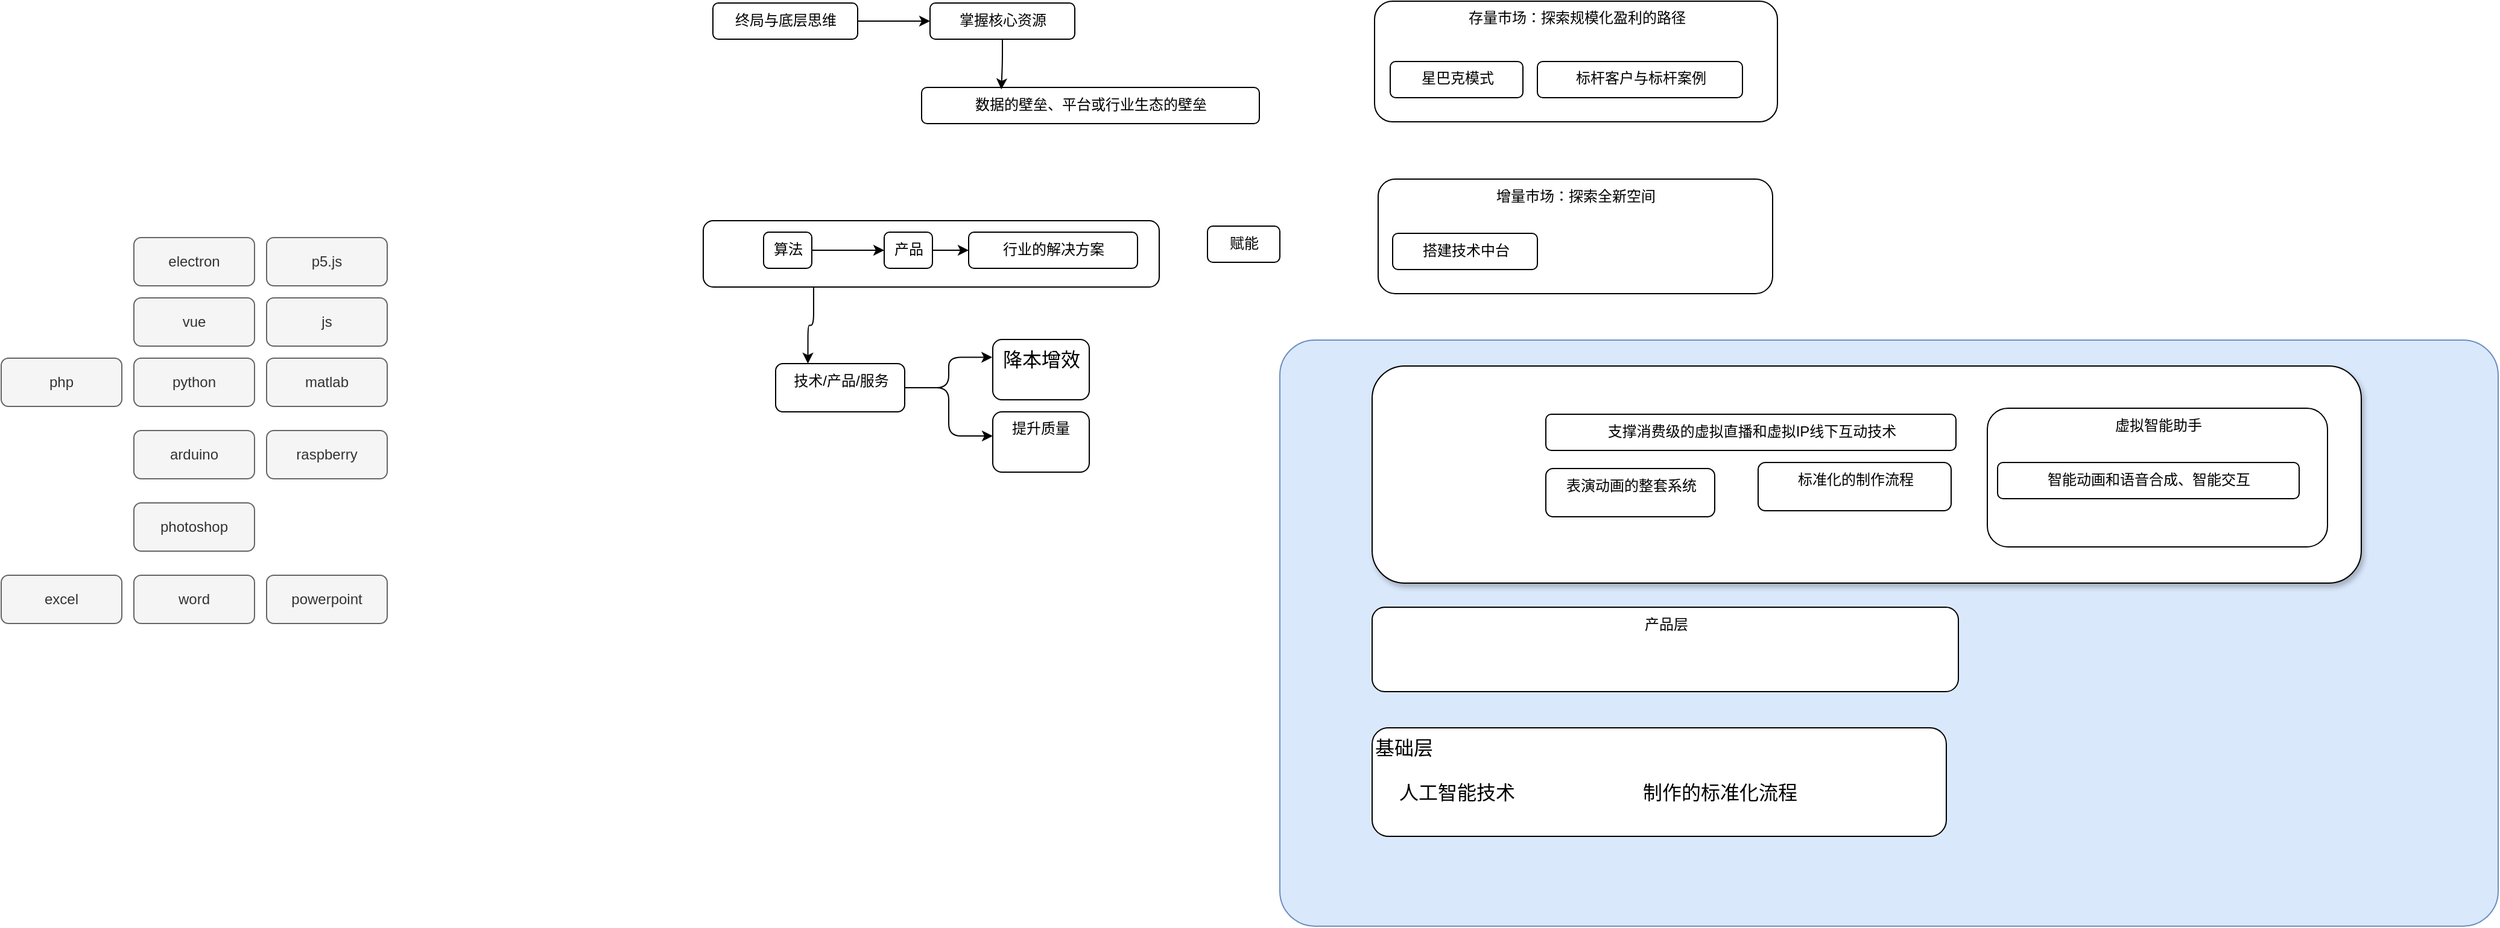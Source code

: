 <mxfile version="11.0.0" type="github"><diagram id="ecTDb9o4vRD-fs0k6Ajf" name="tech"><mxGraphModel dx="1040" dy="528" grid="1" gridSize="10" guides="1" tooltips="1" connect="1" arrows="1" fold="1" page="1" pageScale="1" pageWidth="827" pageHeight="1169" math="0" shadow="0"><root><mxCell id="0"/><mxCell id="1" parent="0"/><mxCell id="VaXoUR7NiQwZVs5_u3zK-2" value="" style="rounded=1;whiteSpace=wrap;html=1;strokeColor=#6c8ebf;fillColor=#dae8fc;gradientColor=none;fontSize=25;align=center;arcSize=6;" vertex="1" parent="1"><mxGeometry x="1170" y="325" width="1010" height="486" as="geometry"/></mxCell><mxCell id="VPsYQ06ik7PNply1-zld-22" style="edgeStyle=orthogonalEdgeStyle;rounded=1;orthogonalLoop=1;jettySize=auto;html=1;exitX=0.242;exitY=0.998;exitDx=0;exitDy=0;entryX=0.25;entryY=0;entryDx=0;entryDy=0;fontSize=12;exitPerimeter=0;verticalAlign=top;fillColor=#ffffff;gradientColor=none;" parent="1" source="VPsYQ06ik7PNply1-zld-21" target="VPsYQ06ik7PNply1-zld-16" edge="1"><mxGeometry relative="1" as="geometry"/></mxCell><mxCell id="VPsYQ06ik7PNply1-zld-21" value="" style="rounded=1;whiteSpace=wrap;html=1;fontSize=12;verticalAlign=top;gradientColor=none;" parent="1" vertex="1"><mxGeometry x="692" y="226" width="378" height="55" as="geometry"/></mxCell><mxCell id="ZXVHdEGlCmnWvcMWhIiE-1" value="js" style="rounded=1;whiteSpace=wrap;html=1;fillColor=#f5f5f5;strokeColor=#666666;fontColor=#333333;" parent="1" vertex="1"><mxGeometry x="330" y="290" width="100" height="40" as="geometry"/></mxCell><mxCell id="ZXVHdEGlCmnWvcMWhIiE-2" value="vue" style="rounded=1;whiteSpace=wrap;html=1;fillColor=#f5f5f5;strokeColor=#666666;fontColor=#333333;" parent="1" vertex="1"><mxGeometry x="220" y="290" width="100" height="40" as="geometry"/></mxCell><mxCell id="ZXVHdEGlCmnWvcMWhIiE-3" value="python" style="rounded=1;whiteSpace=wrap;html=1;fillColor=#f5f5f5;strokeColor=#666666;fontColor=#333333;" parent="1" vertex="1"><mxGeometry x="220" y="340" width="100" height="40" as="geometry"/></mxCell><mxCell id="ZXVHdEGlCmnWvcMWhIiE-4" value="matlab" style="rounded=1;whiteSpace=wrap;html=1;fillColor=#f5f5f5;strokeColor=#666666;fontColor=#333333;" parent="1" vertex="1"><mxGeometry x="330" y="340" width="100" height="40" as="geometry"/></mxCell><mxCell id="ZXVHdEGlCmnWvcMWhIiE-5" value="arduino" style="rounded=1;whiteSpace=wrap;html=1;fillColor=#f5f5f5;strokeColor=#666666;fontColor=#333333;" parent="1" vertex="1"><mxGeometry x="220" y="400" width="100" height="40" as="geometry"/></mxCell><mxCell id="ZXVHdEGlCmnWvcMWhIiE-6" value="raspberry" style="rounded=1;whiteSpace=wrap;html=1;fillColor=#f5f5f5;strokeColor=#666666;fontColor=#333333;" parent="1" vertex="1"><mxGeometry x="330" y="400" width="100" height="40" as="geometry"/></mxCell><mxCell id="ZXVHdEGlCmnWvcMWhIiE-8" value="php" style="rounded=1;whiteSpace=wrap;html=1;fillColor=#f5f5f5;strokeColor=#666666;fontColor=#333333;" parent="1" vertex="1"><mxGeometry x="110" y="340" width="100" height="40" as="geometry"/></mxCell><mxCell id="ZXVHdEGlCmnWvcMWhIiE-9" value="electron" style="rounded=1;whiteSpace=wrap;html=1;fillColor=#f5f5f5;strokeColor=#666666;fontColor=#333333;" parent="1" vertex="1"><mxGeometry x="220" y="240" width="100" height="40" as="geometry"/></mxCell><mxCell id="ZXVHdEGlCmnWvcMWhIiE-10" value="photoshop" style="rounded=1;whiteSpace=wrap;html=1;fillColor=#f5f5f5;strokeColor=#666666;fontColor=#333333;" parent="1" vertex="1"><mxGeometry x="220" y="460" width="100" height="40" as="geometry"/></mxCell><mxCell id="ZXVHdEGlCmnWvcMWhIiE-11" value="excel" style="rounded=1;whiteSpace=wrap;html=1;fillColor=#f5f5f5;strokeColor=#666666;fontColor=#333333;" parent="1" vertex="1"><mxGeometry x="110" y="520" width="100" height="40" as="geometry"/></mxCell><mxCell id="ZXVHdEGlCmnWvcMWhIiE-12" value="word" style="rounded=1;whiteSpace=wrap;html=1;fillColor=#f5f5f5;strokeColor=#666666;fontColor=#333333;" parent="1" vertex="1"><mxGeometry x="220" y="520" width="100" height="40" as="geometry"/></mxCell><mxCell id="ZXVHdEGlCmnWvcMWhIiE-13" value="powerpoint" style="rounded=1;whiteSpace=wrap;html=1;fillColor=#f5f5f5;strokeColor=#666666;fontColor=#333333;" parent="1" vertex="1"><mxGeometry x="330" y="520" width="100" height="40" as="geometry"/></mxCell><mxCell id="ZXVHdEGlCmnWvcMWhIiE-14" value="p5.js" style="rounded=1;whiteSpace=wrap;html=1;fillColor=#f5f5f5;strokeColor=#666666;fontColor=#333333;" parent="1" vertex="1"><mxGeometry x="330" y="240" width="100" height="40" as="geometry"/></mxCell><mxCell id="VPsYQ06ik7PNply1-zld-2" value="&lt;font style=&quot;font-size: 16px&quot;&gt;降本增效&lt;/font&gt;" style="text;html=1;resizable=0;points=[];autosize=1;align=center;verticalAlign=top;fontSize=12;rounded=1;strokeColor=#000000;fillColor=#ffffff;" parent="1" vertex="1"><mxGeometry x="932" y="324.5" width="80" height="50" as="geometry"/></mxCell><mxCell id="VPsYQ06ik7PNply1-zld-4" value="提升质量&#10;" style="text;resizable=0;points=[];autosize=1;align=center;verticalAlign=top;fontSize=12;rounded=1;strokeColor=#000000;fillColor=#ffffff;" parent="1" vertex="1"><mxGeometry x="932" y="384.5" width="80" height="50" as="geometry"/></mxCell><mxCell id="VPsYQ06ik7PNply1-zld-6" value="数据的壁垒、平台或行业生态的壁垒" style="text;html=1;fontSize=12;rounded=1;align=center;strokeColor=#000000;fillColor=#ffffff;" parent="1" vertex="1"><mxGeometry x="873" y="115.5" width="280" height="30" as="geometry"/></mxCell><mxCell id="VPsYQ06ik7PNply1-zld-9" style="edgeStyle=orthogonalEdgeStyle;rounded=1;orthogonalLoop=1;jettySize=auto;html=1;exitX=1;exitY=0.5;exitDx=0;exitDy=0;entryX=0;entryY=0.5;entryDx=0;entryDy=0;fontSize=12;verticalAlign=top;fillColor=#ffffff;gradientColor=none;" parent="1" source="VPsYQ06ik7PNply1-zld-7" target="VPsYQ06ik7PNply1-zld-8" edge="1"><mxGeometry relative="1" as="geometry"/></mxCell><mxCell id="VPsYQ06ik7PNply1-zld-7" value="终局与底层思维" style="text;html=1;fontSize=12;rounded=1;align=center;strokeColor=#000000;fillColor=#ffffff;" parent="1" vertex="1"><mxGeometry x="700" y="45.5" width="120" height="30" as="geometry"/></mxCell><mxCell id="VPsYQ06ik7PNply1-zld-10" style="edgeStyle=orthogonalEdgeStyle;rounded=1;orthogonalLoop=1;jettySize=auto;html=1;exitX=0.5;exitY=1;exitDx=0;exitDy=0;entryX=0.236;entryY=0.053;entryDx=0;entryDy=0;entryPerimeter=0;fontSize=12;verticalAlign=top;fillColor=#ffffff;gradientColor=none;" parent="1" source="VPsYQ06ik7PNply1-zld-8" target="VPsYQ06ik7PNply1-zld-6" edge="1"><mxGeometry relative="1" as="geometry"/></mxCell><mxCell id="VPsYQ06ik7PNply1-zld-8" value="掌握核心资源" style="text;html=1;fontSize=12;rounded=1;align=center;strokeColor=#000000;fillColor=#ffffff;" parent="1" vertex="1"><mxGeometry x="880" y="45.5" width="120" height="30" as="geometry"/></mxCell><mxCell id="VPsYQ06ik7PNply1-zld-14" style="edgeStyle=orthogonalEdgeStyle;rounded=1;orthogonalLoop=1;jettySize=auto;html=1;exitX=1;exitY=0.5;exitDx=0;exitDy=0;entryX=0;entryY=0.5;entryDx=0;entryDy=0;fontSize=12;verticalAlign=top;fillColor=#ffffff;gradientColor=none;" parent="1" source="VPsYQ06ik7PNply1-zld-11" target="VPsYQ06ik7PNply1-zld-12" edge="1"><mxGeometry relative="1" as="geometry"/></mxCell><mxCell id="VPsYQ06ik7PNply1-zld-11" value="算法" style="text;html=1;fontSize=12;rounded=1;align=center;strokeColor=#000000;fillColor=#ffffff;" parent="1" vertex="1"><mxGeometry x="742" y="235.5" width="40" height="30" as="geometry"/></mxCell><mxCell id="VPsYQ06ik7PNply1-zld-15" style="edgeStyle=orthogonalEdgeStyle;rounded=1;orthogonalLoop=1;jettySize=auto;html=1;exitX=1;exitY=0.5;exitDx=0;exitDy=0;fontSize=12;verticalAlign=top;fillColor=#ffffff;gradientColor=none;" parent="1" source="VPsYQ06ik7PNply1-zld-12" target="VPsYQ06ik7PNply1-zld-13" edge="1"><mxGeometry relative="1" as="geometry"/></mxCell><mxCell id="VPsYQ06ik7PNply1-zld-12" value="产品" style="text;html=1;fontSize=12;rounded=1;align=center;strokeColor=#000000;fillColor=#ffffff;" parent="1" vertex="1"><mxGeometry x="842" y="235.5" width="40" height="30" as="geometry"/></mxCell><mxCell id="VPsYQ06ik7PNply1-zld-13" value="行业的解决方案" style="text;html=1;fontSize=12;rounded=1;align=center;strokeColor=#000000;fillColor=#ffffff;" parent="1" vertex="1"><mxGeometry x="912" y="235.5" width="140" height="30" as="geometry"/></mxCell><mxCell id="VPsYQ06ik7PNply1-zld-19" style="edgeStyle=orthogonalEdgeStyle;rounded=1;orthogonalLoop=1;jettySize=auto;html=1;exitX=1;exitY=0.5;exitDx=0;exitDy=0;entryX=-0.005;entryY=0.295;entryDx=0;entryDy=0;entryPerimeter=0;fontSize=12;verticalAlign=top;fillColor=#ffffff;gradientColor=none;" parent="1" source="VPsYQ06ik7PNply1-zld-16" target="VPsYQ06ik7PNply1-zld-2" edge="1"><mxGeometry relative="1" as="geometry"/></mxCell><mxCell id="VPsYQ06ik7PNply1-zld-20" style="edgeStyle=orthogonalEdgeStyle;rounded=1;orthogonalLoop=1;jettySize=auto;html=1;exitX=1;exitY=0.5;exitDx=0;exitDy=0;entryX=0;entryY=0.4;entryDx=0;entryDy=0;entryPerimeter=0;fontSize=12;verticalAlign=top;fillColor=#ffffff;gradientColor=none;" parent="1" source="VPsYQ06ik7PNply1-zld-16" target="VPsYQ06ik7PNply1-zld-4" edge="1"><mxGeometry relative="1" as="geometry"/></mxCell><mxCell id="VPsYQ06ik7PNply1-zld-16" value="技术/产品/服务" style="text;html=1;fontSize=12;rounded=1;align=center;strokeColor=#000000;fillColor=#ffffff;" parent="1" vertex="1"><mxGeometry x="752" y="344.5" width="107" height="40" as="geometry"/></mxCell><mxCell id="VPsYQ06ik7PNply1-zld-23" value="赋能" style="text;html=1;fontSize=12;rounded=1;align=center;strokeColor=#000000;fillColor=#ffffff;" parent="1" vertex="1"><mxGeometry x="1110" y="230.5" width="60" height="30" as="geometry"/></mxCell><mxCell id="VPsYQ06ik7PNply1-zld-27" value="" style="group" parent="1" vertex="1" connectable="0"><mxGeometry x="1246.5" y="646.5" width="476" height="90" as="geometry"/></mxCell><mxCell id="VPsYQ06ik7PNply1-zld-24" value="基础层" style="text;html=1;fontSize=16;fillColor=#ffffff;strokeColor=#000000;rounded=1;" parent="VPsYQ06ik7PNply1-zld-27" vertex="1"><mxGeometry width="476" height="90" as="geometry"/></mxCell><mxCell id="VPsYQ06ik7PNply1-zld-25" value="人工智能技术" style="text;html=1;fontSize=16;" parent="VPsYQ06ik7PNply1-zld-27" vertex="1"><mxGeometry x="20.184" y="37.674" width="168.198" height="31.395" as="geometry"/></mxCell><mxCell id="VPsYQ06ik7PNply1-zld-26" value="制作的标准化流程" style="text;html=1;fontSize=16;" parent="VPsYQ06ik7PNply1-zld-27" vertex="1"><mxGeometry x="222.021" y="37.674" width="252.297" height="31.395" as="geometry"/></mxCell><mxCell id="VPsYQ06ik7PNply1-zld-28" value="产品层" style="text;html=1;fontSize=12;align=center;rounded=1;fillColor=#ffffff;strokeColor=#000000;" parent="1" vertex="1"><mxGeometry x="1246.5" y="546.5" width="486" height="70" as="geometry"/></mxCell><mxCell id="VPsYQ06ik7PNply1-zld-39" value="" style="group" parent="1" vertex="1" connectable="0"><mxGeometry x="1248.5" y="44" width="334" height="100" as="geometry"/></mxCell><mxCell id="VPsYQ06ik7PNply1-zld-38" value="存量市场：探索规模化盈利的路径" style="text;html=1;fontSize=12;rounded=1;align=center;strokeColor=#000000;fillColor=#ffffff;" parent="VPsYQ06ik7PNply1-zld-39" vertex="1"><mxGeometry width="334" height="100" as="geometry"/></mxCell><mxCell id="VPsYQ06ik7PNply1-zld-36" value="星巴克模式" style="text;html=1;fontSize=12;rounded=1;align=center;strokeColor=#000000;fillColor=#ffffff;" parent="VPsYQ06ik7PNply1-zld-39" vertex="1"><mxGeometry x="13" y="50" width="110" height="30" as="geometry"/></mxCell><mxCell id="VPsYQ06ik7PNply1-zld-37" value="标杆客户与标杆案例" style="text;html=1;fontSize=12;rounded=1;align=center;strokeColor=#000000;fillColor=#ffffff;" parent="VPsYQ06ik7PNply1-zld-39" vertex="1"><mxGeometry x="135" y="50" width="170" height="30" as="geometry"/></mxCell><mxCell id="VPsYQ06ik7PNply1-zld-41" value="" style="group" parent="1" vertex="1" connectable="0"><mxGeometry x="1246.5" y="346.5" width="820" height="180" as="geometry"/></mxCell><mxCell id="VPsYQ06ik7PNply1-zld-40" value="" style="rounded=1;whiteSpace=wrap;html=1;shadow=1;strokeColor=#000000;fillColor=#ffffff;gradientColor=none;fontSize=16;" parent="VPsYQ06ik7PNply1-zld-41" vertex="1"><mxGeometry width="820" height="180" as="geometry"/></mxCell><mxCell id="VPsYQ06ik7PNply1-zld-30" value="表演动画的整套系统" style="text;html=1;fontSize=12;rounded=1;align=center;strokeColor=#000000;fillColor=#ffffff;" parent="VPsYQ06ik7PNply1-zld-41" vertex="1"><mxGeometry x="144" y="85" width="140" height="40" as="geometry"/></mxCell><mxCell id="VPsYQ06ik7PNply1-zld-31" value="标准化的制作流程" style="text;html=1;fontSize=12;rounded=1;align=center;strokeColor=#000000;fillColor=#ffffff;" parent="VPsYQ06ik7PNply1-zld-41" vertex="1"><mxGeometry x="320" y="80" width="160" height="40" as="geometry"/></mxCell><mxCell id="VPsYQ06ik7PNply1-zld-32" value="支撑消费级的虚拟直播和虚拟IP线下互动技术" style="text;html=1;fontSize=12;rounded=1;align=center;strokeColor=#000000;fillColor=#ffffff;" parent="VPsYQ06ik7PNply1-zld-41" vertex="1"><mxGeometry x="144" y="40" width="340" height="30" as="geometry"/></mxCell><mxCell id="VPsYQ06ik7PNply1-zld-34" value="虚拟智能助手" style="text;html=1;fontSize=12;rounded=1;align=center;strokeColor=#000000;fillColor=#ffffff;" parent="VPsYQ06ik7PNply1-zld-41" vertex="1"><mxGeometry x="510" y="35" width="282" height="115" as="geometry"/></mxCell><mxCell id="VPsYQ06ik7PNply1-zld-35" value="智能动画和语音合成、智能交互" style="text;html=1;fontSize=12;rounded=1;align=center;strokeColor=#000000;fillColor=#ffffff;" parent="VPsYQ06ik7PNply1-zld-41" vertex="1"><mxGeometry x="518.5" y="80" width="250" height="30" as="geometry"/></mxCell><mxCell id="VPsYQ06ik7PNply1-zld-42" value="增量市场：探索全新空间" style="text;html=1;fontSize=12;rounded=1;align=center;strokeColor=#000000;fillColor=#ffffff;" parent="1" vertex="1"><mxGeometry x="1251.5" y="191.5" width="327" height="95" as="geometry"/></mxCell><mxCell id="VPsYQ06ik7PNply1-zld-43" value="搭建技术中台" style="text;html=1;fontSize=12;rounded=1;align=center;strokeColor=#000000;fillColor=#ffffff;" parent="1" vertex="1"><mxGeometry x="1263.5" y="236.5" width="120" height="30" as="geometry"/></mxCell></root></mxGraphModel></diagram><diagram id="ca1li5-KF6YO8cp2Y_kP" name="project"><mxGraphModel dx="2075" dy="634" grid="1" gridSize="10" guides="1" tooltips="1" connect="1" arrows="1" fold="1" page="1" pageScale="1" pageWidth="827" pageHeight="1169" math="0" shadow="0"><root><mxCell id="m3457keo9FupXRSIbWLm-0"/><mxCell id="m3457keo9FupXRSIbWLm-1" parent="m3457keo9FupXRSIbWLm-0"/><mxCell id="In27APT-pVp2Rn9OXxVW-10" style="edgeStyle=orthogonalEdgeStyle;curved=1;rounded=0;orthogonalLoop=1;jettySize=auto;html=1;exitX=1;exitY=0.5;exitDx=0;exitDy=0;fontSize=18;" parent="m3457keo9FupXRSIbWLm-1" source="In27APT-pVp2Rn9OXxVW-8" edge="1"><mxGeometry relative="1" as="geometry"><mxPoint x="-141" y="290.069" as="targetPoint"/></mxGeometry></mxCell><mxCell id="In27APT-pVp2Rn9OXxVW-8" value="产品组件" style="rounded=0;whiteSpace=wrap;html=1;fillColor=#f5f5f5;strokeColor=#666666;fontColor=#333333;verticalAlign=top;fontSize=18;" parent="m3457keo9FupXRSIbWLm-1" vertex="1"><mxGeometry x="-359" y="125" width="154" height="330" as="geometry"/></mxCell><mxCell id="In27APT-pVp2Rn9OXxVW-7" value="资源" style="rounded=0;whiteSpace=wrap;html=1;fillColor=#f5f5f5;strokeColor=#666666;fontColor=#333333;verticalAlign=top;fontSize=18;" parent="m3457keo9FupXRSIbWLm-1" vertex="1"><mxGeometry x="-561" y="125" width="154" height="375" as="geometry"/></mxCell><mxCell id="ypri4cJpuaV7u8Trk9pV-0" value="&lt;span&gt;视觉训练&lt;/span&gt;" style="rounded=0;whiteSpace=wrap;html=1;fillColor=#dae8fc;strokeColor=#6c8ebf;" parent="m3457keo9FupXRSIbWLm-1" vertex="1"><mxGeometry x="1110" y="70" width="120" height="60" as="geometry"/></mxCell><mxCell id="OaToVQBanFqrF4jM6dwJ-1" value="黄卡&lt;br&gt;曼陀罗卡&lt;br&gt;" style="rounded=0;whiteSpace=wrap;html=1;fillColor=#dae8fc;strokeColor=#6c8ebf;" parent="m3457keo9FupXRSIbWLm-1" vertex="1"><mxGeometry x="1110" y="150" width="120" height="60" as="geometry"/></mxCell><mxCell id="OaToVQBanFqrF4jM6dwJ-3" value="" style="edgeStyle=orthogonalEdgeStyle;rounded=0;orthogonalLoop=1;jettySize=auto;html=1;curved=1;fillColor=#dae8fc;strokeColor=#6c8ebf;" parent="m3457keo9FupXRSIbWLm-1" source="OaToVQBanFqrF4jM6dwJ-2" target="OaToVQBanFqrF4jM6dwJ-1" edge="1"><mxGeometry relative="1" as="geometry"/></mxCell><mxCell id="OaToVQBanFqrF4jM6dwJ-5" style="edgeStyle=orthogonalEdgeStyle;curved=1;rounded=0;orthogonalLoop=1;jettySize=auto;html=1;exitX=1;exitY=0.25;exitDx=0;exitDy=0;entryX=0;entryY=0.398;entryDx=0;entryDy=0;entryPerimeter=0;fillColor=#dae8fc;strokeColor=#6c8ebf;" parent="m3457keo9FupXRSIbWLm-1" source="OaToVQBanFqrF4jM6dwJ-2" target="ypri4cJpuaV7u8Trk9pV-0" edge="1"><mxGeometry relative="1" as="geometry"/></mxCell><mxCell id="OaToVQBanFqrF4jM6dwJ-2" value="p5.js" style="rounded=1;whiteSpace=wrap;html=1;fillColor=#dae8fc;strokeColor=#6c8ebf;" parent="m3457keo9FupXRSIbWLm-1" vertex="1"><mxGeometry x="940" y="140" width="120" height="60" as="geometry"/></mxCell><mxCell id="A-hKcF6BDMoXChO6cKDT-0" value="脚手架系列" style="text;html=1;strokeColor=none;fillColor=none;align=center;verticalAlign=middle;whiteSpace=wrap;rounded=0;fontSize=60;" parent="m3457keo9FupXRSIbWLm-1" vertex="1"><mxGeometry x="1710" y="50" width="330" height="50" as="geometry"/></mxCell><mxCell id="A-hKcF6BDMoXChO6cKDT-1" value="a b c" style="text;html=1;strokeColor=none;fillColor=none;align=left;verticalAlign=middle;whiteSpace=wrap;rounded=0;fontSize=16;" parent="m3457keo9FupXRSIbWLm-1" vertex="1"><mxGeometry x="1730" y="130" width="290" height="20" as="geometry"/></mxCell><mxCell id="In27APT-pVp2Rn9OXxVW-2" value="" style="edgeStyle=orthogonalEdgeStyle;rounded=0;orthogonalLoop=1;jettySize=auto;html=1;" parent="m3457keo9FupXRSIbWLm-1" source="In27APT-pVp2Rn9OXxVW-0" target="In27APT-pVp2Rn9OXxVW-1" edge="1"><mxGeometry relative="1" as="geometry"/></mxCell><mxCell id="In27APT-pVp2Rn9OXxVW-16" style="edgeStyle=orthogonalEdgeStyle;curved=1;rounded=0;orthogonalLoop=1;jettySize=auto;html=1;exitX=0;exitY=0.5;exitDx=0;exitDy=0;entryX=1;entryY=0.5;entryDx=0;entryDy=0;fontSize=18;" parent="m3457keo9FupXRSIbWLm-1" source="In27APT-pVp2Rn9OXxVW-0" target="In27APT-pVp2Rn9OXxVW-15" edge="1"><mxGeometry relative="1" as="geometry"/></mxCell><mxCell id="In27APT-pVp2Rn9OXxVW-0" value="html, js, css" style="rounded=1;whiteSpace=wrap;html=1;fillColor=#d5e8d4;strokeColor=#82b366;" parent="m3457keo9FupXRSIbWLm-1" vertex="1"><mxGeometry x="-541" y="275" width="120" height="60" as="geometry"/></mxCell><mxCell id="In27APT-pVp2Rn9OXxVW-1" value="宣传页面" style="rounded=1;whiteSpace=wrap;html=1;fillColor=#dae8fc;strokeColor=#6c8ebf;" parent="m3457keo9FupXRSIbWLm-1" vertex="1"><mxGeometry x="-342" y="275" width="120" height="60" as="geometry"/></mxCell><mxCell id="In27APT-pVp2Rn9OXxVW-3" value="广告机" style="rounded=1;whiteSpace=wrap;html=1;fillColor=#dae8fc;strokeColor=#6c8ebf;" parent="m3457keo9FupXRSIbWLm-1" vertex="1"><mxGeometry x="-342" y="375" width="120" height="60" as="geometry"/></mxCell><mxCell id="In27APT-pVp2Rn9OXxVW-9" style="edgeStyle=orthogonalEdgeStyle;curved=1;rounded=0;orthogonalLoop=1;jettySize=auto;html=1;exitX=1;exitY=0.5;exitDx=0;exitDy=0;entryX=0;entryY=0.5;entryDx=0;entryDy=0;" parent="m3457keo9FupXRSIbWLm-1" source="In27APT-pVp2Rn9OXxVW-4" target="In27APT-pVp2Rn9OXxVW-6" edge="1"><mxGeometry relative="1" as="geometry"/></mxCell><mxCell id="In27APT-pVp2Rn9OXxVW-14" style="edgeStyle=orthogonalEdgeStyle;curved=1;rounded=0;orthogonalLoop=1;jettySize=auto;html=1;exitX=0;exitY=0.5;exitDx=0;exitDy=0;entryX=1.012;entryY=0.576;entryDx=0;entryDy=0;entryPerimeter=0;fontSize=18;" parent="m3457keo9FupXRSIbWLm-1" source="In27APT-pVp2Rn9OXxVW-4" target="In27APT-pVp2Rn9OXxVW-12" edge="1"><mxGeometry relative="1" as="geometry"/></mxCell><mxCell id="In27APT-pVp2Rn9OXxVW-4" value="github" style="rounded=1;whiteSpace=wrap;html=1;fillColor=#d5e8d4;strokeColor=#82b366;" parent="m3457keo9FupXRSIbWLm-1" vertex="1"><mxGeometry x="-541" y="165" width="120" height="60" as="geometry"/></mxCell><mxCell id="In27APT-pVp2Rn9OXxVW-6" value="网址" style="rounded=1;whiteSpace=wrap;html=1;fillColor=#dae8fc;strokeColor=#6c8ebf;" parent="m3457keo9FupXRSIbWLm-1" vertex="1"><mxGeometry x="-342" y="165" width="120" height="60" as="geometry"/></mxCell><mxCell id="In27APT-pVp2Rn9OXxVW-20" style="edgeStyle=orthogonalEdgeStyle;curved=1;rounded=0;orthogonalLoop=1;jettySize=auto;html=1;exitX=0.5;exitY=1;exitDx=0;exitDy=0;entryX=0.635;entryY=1.044;entryDx=0;entryDy=0;entryPerimeter=0;fontSize=18;dashed=1;" parent="m3457keo9FupXRSIbWLm-1" source="In27APT-pVp2Rn9OXxVW-11" target="In27APT-pVp2Rn9OXxVW-19" edge="1"><mxGeometry relative="1" as="geometry"><Array as="points"><mxPoint x="-81" y="550"/><mxPoint x="-468" y="550"/></Array></mxGeometry></mxCell><mxCell id="In27APT-pVp2Rn9OXxVW-11" value="数字宣传机" style="rounded=1;whiteSpace=wrap;html=1;fontSize=18;fillColor=#f8cecc;strokeColor=#b85450;" parent="m3457keo9FupXRSIbWLm-1" vertex="1"><mxGeometry x="-141" y="260" width="120" height="60" as="geometry"/></mxCell><mxCell id="In27APT-pVp2Rn9OXxVW-12" value="服务器&lt;br&gt;部署费" style="ellipse;whiteSpace=wrap;html=1;aspect=fixed;fontSize=18;fillColor=#fff2cc;strokeColor=#d6b656;" parent="m3457keo9FupXRSIbWLm-1" vertex="1"><mxGeometry x="-721" y="150" width="80" height="80" as="geometry"/></mxCell><mxCell id="In27APT-pVp2Rn9OXxVW-15" value="开发费用" style="ellipse;whiteSpace=wrap;html=1;aspect=fixed;fontSize=18;fillColor=#fff2cc;strokeColor=#d6b656;" parent="m3457keo9FupXRSIbWLm-1" vertex="1"><mxGeometry x="-721" y="280" width="80" height="80" as="geometry"/></mxCell><mxCell id="In27APT-pVp2Rn9OXxVW-17" value="安装人员" style="rounded=1;whiteSpace=wrap;html=1;fontSize=18;" parent="m3457keo9FupXRSIbWLm-1" vertex="1"><mxGeometry x="-544" y="360" width="120" height="30" as="geometry"/></mxCell><mxCell id="In27APT-pVp2Rn9OXxVW-18" value="技术人员" style="rounded=1;whiteSpace=wrap;html=1;fontSize=18;" parent="m3457keo9FupXRSIbWLm-1" vertex="1"><mxGeometry x="-544" y="400" width="120" height="30" as="geometry"/></mxCell><mxCell id="In27APT-pVp2Rn9OXxVW-21" style="edgeStyle=orthogonalEdgeStyle;curved=1;rounded=0;orthogonalLoop=1;jettySize=auto;html=1;exitX=0.5;exitY=1;exitDx=0;exitDy=0;entryX=0.665;entryY=1.022;entryDx=0;entryDy=0;entryPerimeter=0;dashed=1;fontSize=18;" parent="m3457keo9FupXRSIbWLm-1" source="In27APT-pVp2Rn9OXxVW-19" target="In27APT-pVp2Rn9OXxVW-11" edge="1"><mxGeometry relative="1" as="geometry"><Array as="points"><mxPoint x="-484" y="570"/><mxPoint x="-61" y="570"/></Array></mxGeometry></mxCell><mxCell id="In27APT-pVp2Rn9OXxVW-19" value="bd" style="rounded=1;whiteSpace=wrap;html=1;fontSize=18;" parent="m3457keo9FupXRSIbWLm-1" vertex="1"><mxGeometry x="-544" y="440" width="120" height="30" as="geometry"/></mxCell><mxCell id="In27APT-pVp2Rn9OXxVW-22" value="BD对接获取项目需求" style="text;html=1;strokeColor=none;fillColor=none;align=center;verticalAlign=middle;whiteSpace=wrap;rounded=0;fontSize=18;" parent="m3457keo9FupXRSIbWLm-1" vertex="1"><mxGeometry x="-210" y="561.5" width="115" height="46" as="geometry"/></mxCell><mxCell id="_nMwp13_4PoOnEFLAOSL-0" value="新城吾悦广场" style="text;html=1;strokeColor=none;fillColor=none;align=center;verticalAlign=middle;whiteSpace=wrap;rounded=0;fontSize=36;fontColor=#336600;" parent="m3457keo9FupXRSIbWLm-1" vertex="1"><mxGeometry x="-630" y="10" width="281" height="70" as="geometry"/></mxCell><mxCell id="_nMwp13_4PoOnEFLAOSL-1" value="问答" style="text;html=1;strokeColor=none;fillColor=none;align=center;verticalAlign=middle;whiteSpace=wrap;rounded=0;fontSize=36;fontColor=#336600;" parent="m3457keo9FupXRSIbWLm-1" vertex="1"><mxGeometry x="180" y="30" width="281" height="70" as="geometry"/></mxCell><mxCell id="_nMwp13_4PoOnEFLAOSL-5" value="" style="edgeStyle=orthogonalEdgeStyle;curved=1;rounded=0;orthogonalLoop=1;jettySize=auto;html=1;fontSize=36;fontColor=#336600;" parent="m3457keo9FupXRSIbWLm-1" source="_nMwp13_4PoOnEFLAOSL-2" target="_nMwp13_4PoOnEFLAOSL-4" edge="1"><mxGeometry relative="1" as="geometry"/></mxCell><mxCell id="_nMwp13_4PoOnEFLAOSL-2" value="tipask" style="rounded=1;whiteSpace=wrap;html=1;fillColor=#d5e8d4;strokeColor=#82b366;" parent="m3457keo9FupXRSIbWLm-1" vertex="1"><mxGeometry x="260.5" y="135" width="120" height="60" as="geometry"/></mxCell><mxCell id="_nMwp13_4PoOnEFLAOSL-4" value="plus-ask" style="rounded=1;whiteSpace=wrap;html=1;fillColor=#d5e8d4;strokeColor=#82b366;" parent="m3457keo9FupXRSIbWLm-1" vertex="1"><mxGeometry x="460.5" y="135" width="120" height="60" as="geometry"/></mxCell><mxCell id="_nMwp13_4PoOnEFLAOSL-7" style="edgeStyle=orthogonalEdgeStyle;curved=1;rounded=0;orthogonalLoop=1;jettySize=auto;html=1;exitX=1;exitY=0.5;exitDx=0;exitDy=0;fontSize=36;fontColor=#336600;" parent="m3457keo9FupXRSIbWLm-1" source="_nMwp13_4PoOnEFLAOSL-6" edge="1"><mxGeometry relative="1" as="geometry"><mxPoint x="260" y="164.833" as="targetPoint"/></mxGeometry></mxCell><mxCell id="_nMwp13_4PoOnEFLAOSL-6" value="laravel" style="rounded=1;whiteSpace=wrap;html=1;fillColor=#d5e8d4;strokeColor=#82b366;" parent="m3457keo9FupXRSIbWLm-1" vertex="1"><mxGeometry x="80" y="135" width="120" height="60" as="geometry"/></mxCell><mxCell id="_nMwp13_4PoOnEFLAOSL-9" style="edgeStyle=orthogonalEdgeStyle;curved=1;rounded=0;orthogonalLoop=1;jettySize=auto;html=1;exitX=1;exitY=0.5;exitDx=0;exitDy=0;entryX=0;entryY=0.75;entryDx=0;entryDy=0;fontSize=36;fontColor=#336600;" parent="m3457keo9FupXRSIbWLm-1" source="_nMwp13_4PoOnEFLAOSL-8" target="_nMwp13_4PoOnEFLAOSL-2" edge="1"><mxGeometry relative="1" as="geometry"/></mxCell><mxCell id="_nMwp13_4PoOnEFLAOSL-8" value="php" style="rounded=1;whiteSpace=wrap;html=1;fillColor=#d5e8d4;strokeColor=#82b366;" parent="m3457keo9FupXRSIbWLm-1" vertex="1"><mxGeometry x="80" y="250" width="120" height="60" as="geometry"/></mxCell><mxCell id="_nMwp13_4PoOnEFLAOSL-11" style="edgeStyle=orthogonalEdgeStyle;curved=1;rounded=0;orthogonalLoop=1;jettySize=auto;html=1;exitX=1;exitY=0.5;exitDx=0;exitDy=0;entryX=0.003;entryY=0.878;entryDx=0;entryDy=0;entryPerimeter=0;fontSize=36;fontColor=#336600;" parent="m3457keo9FupXRSIbWLm-1" source="_nMwp13_4PoOnEFLAOSL-10" target="_nMwp13_4PoOnEFLAOSL-2" edge="1"><mxGeometry relative="1" as="geometry"/></mxCell><mxCell id="_nMwp13_4PoOnEFLAOSL-10" value="微信" style="rounded=1;whiteSpace=wrap;html=1;fillColor=#d5e8d4;strokeColor=#82b366;" parent="m3457keo9FupXRSIbWLm-1" vertex="1"><mxGeometry x="90" y="375" width="120" height="60" as="geometry"/></mxCell></root></mxGraphModel></diagram></mxfile>